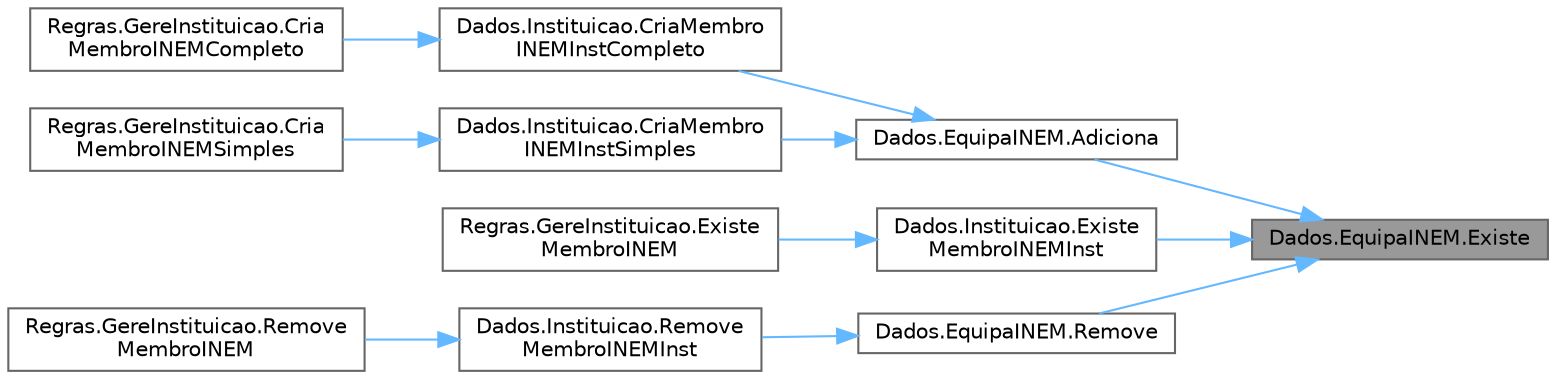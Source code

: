 digraph "Dados.EquipaINEM.Existe"
{
 // LATEX_PDF_SIZE
  bgcolor="transparent";
  edge [fontname=Helvetica,fontsize=10,labelfontname=Helvetica,labelfontsize=10];
  node [fontname=Helvetica,fontsize=10,shape=box,height=0.2,width=0.4];
  rankdir="RL";
  Node1 [id="Node000001",label="Dados.EquipaINEM.Existe",height=0.2,width=0.4,color="gray40", fillcolor="grey60", style="filled", fontcolor="black",tooltip="Funcao que verifica se existe um determinado membro na equipa de membros do INEM."];
  Node1 -> Node2 [id="edge1_Node000001_Node000002",dir="back",color="steelblue1",style="solid",tooltip=" "];
  Node2 [id="Node000002",label="Dados.EquipaINEM.Adiciona",height=0.2,width=0.4,color="grey40", fillcolor="white", style="filled",URL="$class_dados_1_1_equipa_i_n_e_m.html#a2a23fde47d0addf3d4044bd03474c22a",tooltip="Funcao que adiciona um determinado membro no dicionario da equipa de membros do INEM."];
  Node2 -> Node3 [id="edge2_Node000002_Node000003",dir="back",color="steelblue1",style="solid",tooltip=" "];
  Node3 [id="Node000003",label="Dados.Instituicao.CriaMembro\lINEMInstCompleto",height=0.2,width=0.4,color="grey40", fillcolor="white", style="filled",URL="$class_dados_1_1_instituicao.html#ab4c9353013ce417cc41ad0420752336c",tooltip="Funcao que adiciona um membro do INEM na lista da equipa de INEM da instituicao."];
  Node3 -> Node4 [id="edge3_Node000003_Node000004",dir="back",color="steelblue1",style="solid",tooltip=" "];
  Node4 [id="Node000004",label="Regras.GereInstituicao.Cria\lMembroINEMCompleto",height=0.2,width=0.4,color="grey40", fillcolor="white", style="filled",URL="$class_regras_1_1_gere_instituicao.html#a3f0b1de6cf91c6b3b82f51d8ce3e7f5d",tooltip="Funcao que cria um membro do INEM completo."];
  Node2 -> Node5 [id="edge4_Node000002_Node000005",dir="back",color="steelblue1",style="solid",tooltip=" "];
  Node5 [id="Node000005",label="Dados.Instituicao.CriaMembro\lINEMInstSimples",height=0.2,width=0.4,color="grey40", fillcolor="white", style="filled",URL="$class_dados_1_1_instituicao.html#a3b3e942e4b9c596cec2189f0e41c6368",tooltip=" "];
  Node5 -> Node6 [id="edge5_Node000005_Node000006",dir="back",color="steelblue1",style="solid",tooltip=" "];
  Node6 [id="Node000006",label="Regras.GereInstituicao.Cria\lMembroINEMSimples",height=0.2,width=0.4,color="grey40", fillcolor="white", style="filled",URL="$class_regras_1_1_gere_instituicao.html#aea277450518124ec90b1aadf30ced42a",tooltip="Funcao que cria um membro do INEM simples."];
  Node1 -> Node7 [id="edge6_Node000001_Node000007",dir="back",color="steelblue1",style="solid",tooltip=" "];
  Node7 [id="Node000007",label="Dados.Instituicao.Existe\lMembroINEMInst",height=0.2,width=0.4,color="grey40", fillcolor="white", style="filled",URL="$class_dados_1_1_instituicao.html#a52c2b02adc97d778bbca65f82498a727",tooltip="Funcao que verifica se um determinado membro do INEM existe na lista da equipa de INEM instituicao."];
  Node7 -> Node8 [id="edge7_Node000007_Node000008",dir="back",color="steelblue1",style="solid",tooltip=" "];
  Node8 [id="Node000008",label="Regras.GereInstituicao.Existe\lMembroINEM",height=0.2,width=0.4,color="grey40", fillcolor="white", style="filled",URL="$class_regras_1_1_gere_instituicao.html#aebe6c9a1e7bc0247c167d6142c1be337",tooltip="Funcao que verifica se um membro do INEM existe na instituicao."];
  Node1 -> Node9 [id="edge8_Node000001_Node000009",dir="back",color="steelblue1",style="solid",tooltip=" "];
  Node9 [id="Node000009",label="Dados.EquipaINEM.Remove",height=0.2,width=0.4,color="grey40", fillcolor="white", style="filled",URL="$class_dados_1_1_equipa_i_n_e_m.html#a3f4ca2b37396fd88baa4369a5de7a727",tooltip="Funcao que remove um determinado membro da equipa de membros do INEM."];
  Node9 -> Node10 [id="edge9_Node000009_Node000010",dir="back",color="steelblue1",style="solid",tooltip=" "];
  Node10 [id="Node000010",label="Dados.Instituicao.Remove\lMembroINEMInst",height=0.2,width=0.4,color="grey40", fillcolor="white", style="filled",URL="$class_dados_1_1_instituicao.html#aa029529070a2da32f07df3bd3ac09ff9",tooltip="Funcao que remove um determinado membro do INEM na lista da equipa de INEM da instituicao."];
  Node10 -> Node11 [id="edge10_Node000010_Node000011",dir="back",color="steelblue1",style="solid",tooltip=" "];
  Node11 [id="Node000011",label="Regras.GereInstituicao.Remove\lMembroINEM",height=0.2,width=0.4,color="grey40", fillcolor="white", style="filled",URL="$class_regras_1_1_gere_instituicao.html#a4f061c31805956db15bf710cc9de74ca",tooltip="Funcao que remove um membro do INEM da instituicao."];
}
